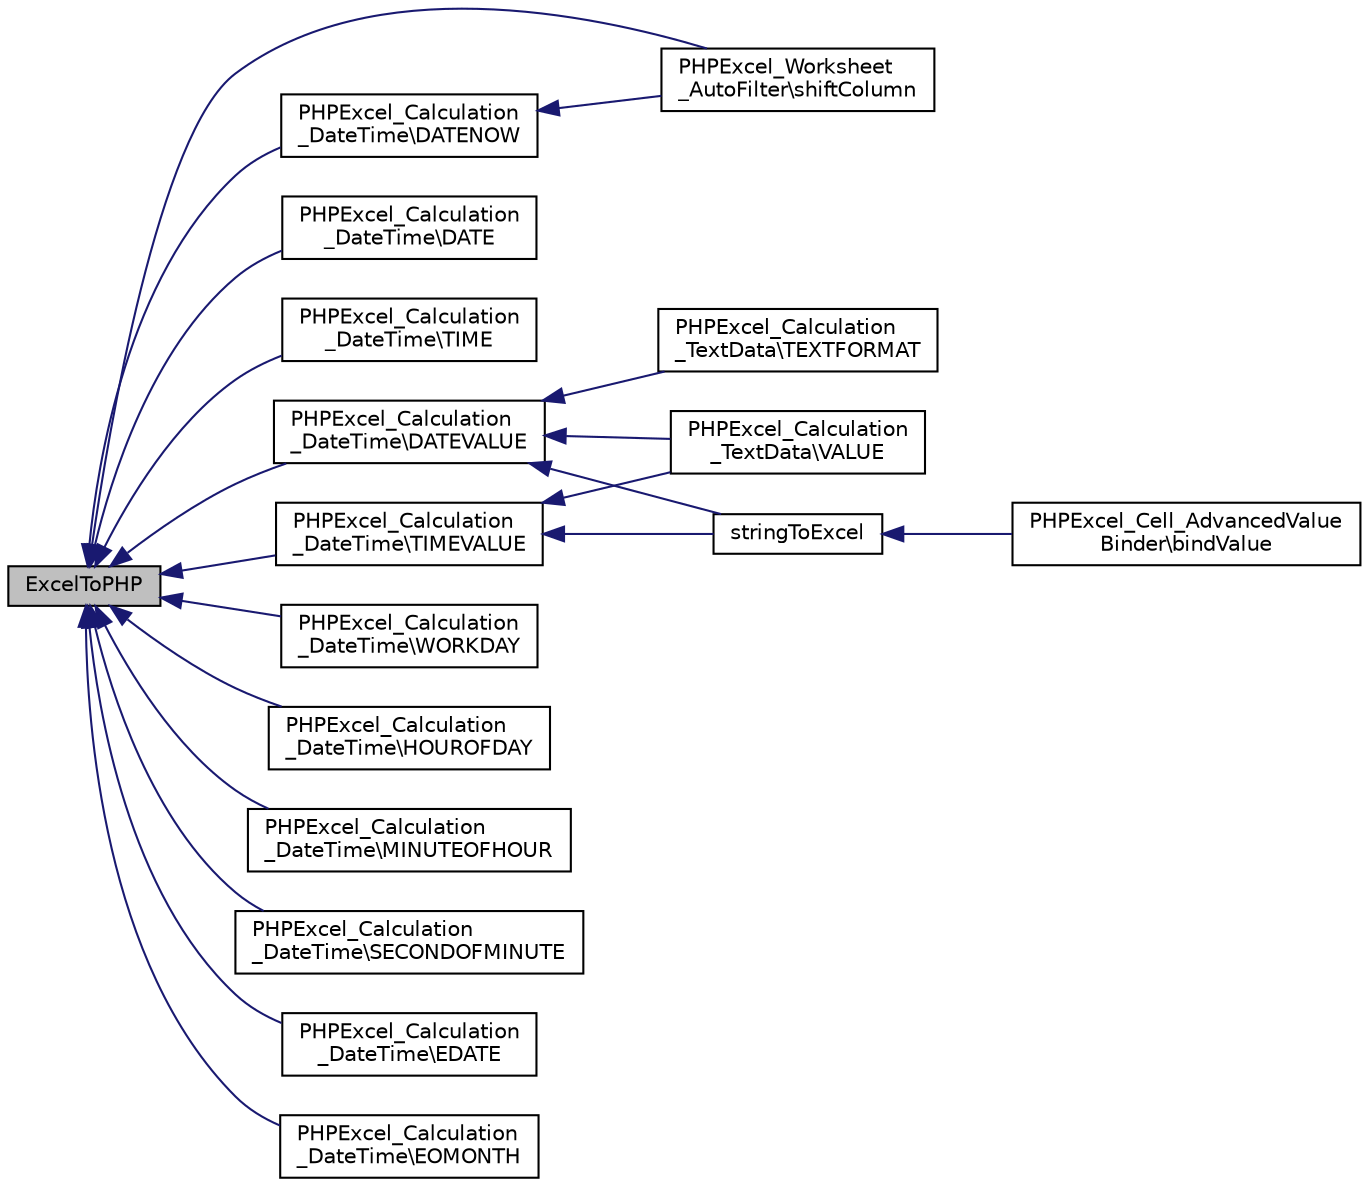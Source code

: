 digraph "ExcelToPHP"
{
  edge [fontname="Helvetica",fontsize="10",labelfontname="Helvetica",labelfontsize="10"];
  node [fontname="Helvetica",fontsize="10",shape=record];
  rankdir="LR";
  Node4 [label="ExcelToPHP",height=0.2,width=0.4,color="black", fillcolor="grey75", style="filled", fontcolor="black"];
  Node4 -> Node5 [dir="back",color="midnightblue",fontsize="10",style="solid",fontname="Helvetica"];
  Node5 [label="PHPExcel_Calculation\l_DateTime\\DATENOW",height=0.2,width=0.4,color="black", fillcolor="white", style="filled",URL="$class_p_h_p_excel___calculation___date_time.html#a6fc755e4b3125c150c44129fa27346ab"];
  Node5 -> Node6 [dir="back",color="midnightblue",fontsize="10",style="solid",fontname="Helvetica"];
  Node6 [label="PHPExcel_Worksheet\l_AutoFilter\\shiftColumn",height=0.2,width=0.4,color="black", fillcolor="white", style="filled",URL="$class_p_h_p_excel___worksheet___auto_filter.html#abdd5b1c05b11b54598df540dcd384f53"];
  Node4 -> Node7 [dir="back",color="midnightblue",fontsize="10",style="solid",fontname="Helvetica"];
  Node7 [label="PHPExcel_Calculation\l_DateTime\\DATE",height=0.2,width=0.4,color="black", fillcolor="white", style="filled",URL="$class_p_h_p_excel___calculation___date_time.html#a03b0fe170b61e5a1c2029cb36c862c73"];
  Node4 -> Node8 [dir="back",color="midnightblue",fontsize="10",style="solid",fontname="Helvetica"];
  Node8 [label="PHPExcel_Calculation\l_DateTime\\TIME",height=0.2,width=0.4,color="black", fillcolor="white", style="filled",URL="$class_p_h_p_excel___calculation___date_time.html#a9e7e0f08b762776c916a9a539400452d"];
  Node4 -> Node9 [dir="back",color="midnightblue",fontsize="10",style="solid",fontname="Helvetica"];
  Node9 [label="PHPExcel_Calculation\l_DateTime\\DATEVALUE",height=0.2,width=0.4,color="black", fillcolor="white", style="filled",URL="$class_p_h_p_excel___calculation___date_time.html#a8984d40537ff269263bce62c77541136"];
  Node9 -> Node10 [dir="back",color="midnightblue",fontsize="10",style="solid",fontname="Helvetica"];
  Node10 [label="PHPExcel_Calculation\l_TextData\\TEXTFORMAT",height=0.2,width=0.4,color="black", fillcolor="white", style="filled",URL="$class_p_h_p_excel___calculation___text_data.html#a11a84a98b2a37f90f41d975b1a786152"];
  Node9 -> Node11 [dir="back",color="midnightblue",fontsize="10",style="solid",fontname="Helvetica"];
  Node11 [label="PHPExcel_Calculation\l_TextData\\VALUE",height=0.2,width=0.4,color="black", fillcolor="white", style="filled",URL="$class_p_h_p_excel___calculation___text_data.html#af45b37c89e6fe7a632f42934bd4c1a09"];
  Node9 -> Node12 [dir="back",color="midnightblue",fontsize="10",style="solid",fontname="Helvetica"];
  Node12 [label="stringToExcel",height=0.2,width=0.4,color="black", fillcolor="white", style="filled",URL="$class_p_h_p_excel___shared___date.html#ad963c59456cdaa66a2a61437fa5fa462"];
  Node12 -> Node13 [dir="back",color="midnightblue",fontsize="10",style="solid",fontname="Helvetica"];
  Node13 [label="PHPExcel_Cell_AdvancedValue\lBinder\\bindValue",height=0.2,width=0.4,color="black", fillcolor="white", style="filled",URL="$class_p_h_p_excel___cell___advanced_value_binder.html#a39b388668f7555fba29bd979a6ed9dc4"];
  Node4 -> Node14 [dir="back",color="midnightblue",fontsize="10",style="solid",fontname="Helvetica"];
  Node14 [label="PHPExcel_Calculation\l_DateTime\\TIMEVALUE",height=0.2,width=0.4,color="black", fillcolor="white", style="filled",URL="$class_p_h_p_excel___calculation___date_time.html#a6211ca53e1f0762c7c73d04f4e98c816"];
  Node14 -> Node11 [dir="back",color="midnightblue",fontsize="10",style="solid",fontname="Helvetica"];
  Node14 -> Node12 [dir="back",color="midnightblue",fontsize="10",style="solid",fontname="Helvetica"];
  Node4 -> Node15 [dir="back",color="midnightblue",fontsize="10",style="solid",fontname="Helvetica"];
  Node15 [label="PHPExcel_Calculation\l_DateTime\\WORKDAY",height=0.2,width=0.4,color="black", fillcolor="white", style="filled",URL="$class_p_h_p_excel___calculation___date_time.html#af9edae38ccd5b6b056ea4edaa21cbb90"];
  Node4 -> Node16 [dir="back",color="midnightblue",fontsize="10",style="solid",fontname="Helvetica"];
  Node16 [label="PHPExcel_Calculation\l_DateTime\\HOUROFDAY",height=0.2,width=0.4,color="black", fillcolor="white", style="filled",URL="$class_p_h_p_excel___calculation___date_time.html#a7b5bc7f612d8c6a0f57fd1d3c479cfc5"];
  Node4 -> Node17 [dir="back",color="midnightblue",fontsize="10",style="solid",fontname="Helvetica"];
  Node17 [label="PHPExcel_Calculation\l_DateTime\\MINUTEOFHOUR",height=0.2,width=0.4,color="black", fillcolor="white", style="filled",URL="$class_p_h_p_excel___calculation___date_time.html#a34b4f46dc325fc4f1e853586b4f67e47"];
  Node4 -> Node18 [dir="back",color="midnightblue",fontsize="10",style="solid",fontname="Helvetica"];
  Node18 [label="PHPExcel_Calculation\l_DateTime\\SECONDOFMINUTE",height=0.2,width=0.4,color="black", fillcolor="white", style="filled",URL="$class_p_h_p_excel___calculation___date_time.html#a3551e645a1ca4a52eb5eb08d7a8c3ae7"];
  Node4 -> Node19 [dir="back",color="midnightblue",fontsize="10",style="solid",fontname="Helvetica"];
  Node19 [label="PHPExcel_Calculation\l_DateTime\\EDATE",height=0.2,width=0.4,color="black", fillcolor="white", style="filled",URL="$class_p_h_p_excel___calculation___date_time.html#a772220c241f27b32a64667a5a84275d4"];
  Node4 -> Node20 [dir="back",color="midnightblue",fontsize="10",style="solid",fontname="Helvetica"];
  Node20 [label="PHPExcel_Calculation\l_DateTime\\EOMONTH",height=0.2,width=0.4,color="black", fillcolor="white", style="filled",URL="$class_p_h_p_excel___calculation___date_time.html#a69b44f47f5dee3b7b5eb57eedaba29a2"];
  Node4 -> Node6 [dir="back",color="midnightblue",fontsize="10",style="solid",fontname="Helvetica"];
}
